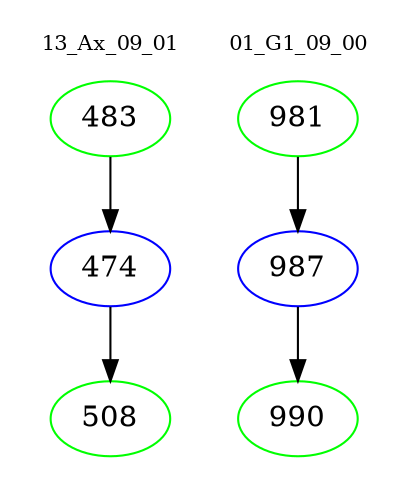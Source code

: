 digraph{
subgraph cluster_0 {
color = white
label = "13_Ax_09_01";
fontsize=10;
T0_483 [label="483", color="green"]
T0_483 -> T0_474 [color="black"]
T0_474 [label="474", color="blue"]
T0_474 -> T0_508 [color="black"]
T0_508 [label="508", color="green"]
}
subgraph cluster_1 {
color = white
label = "01_G1_09_00";
fontsize=10;
T1_981 [label="981", color="green"]
T1_981 -> T1_987 [color="black"]
T1_987 [label="987", color="blue"]
T1_987 -> T1_990 [color="black"]
T1_990 [label="990", color="green"]
}
}
